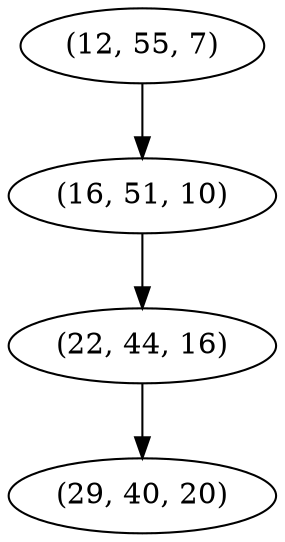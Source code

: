 digraph tree {
    "(12, 55, 7)";
    "(16, 51, 10)";
    "(22, 44, 16)";
    "(29, 40, 20)";
    "(12, 55, 7)" -> "(16, 51, 10)";
    "(16, 51, 10)" -> "(22, 44, 16)";
    "(22, 44, 16)" -> "(29, 40, 20)";
}
